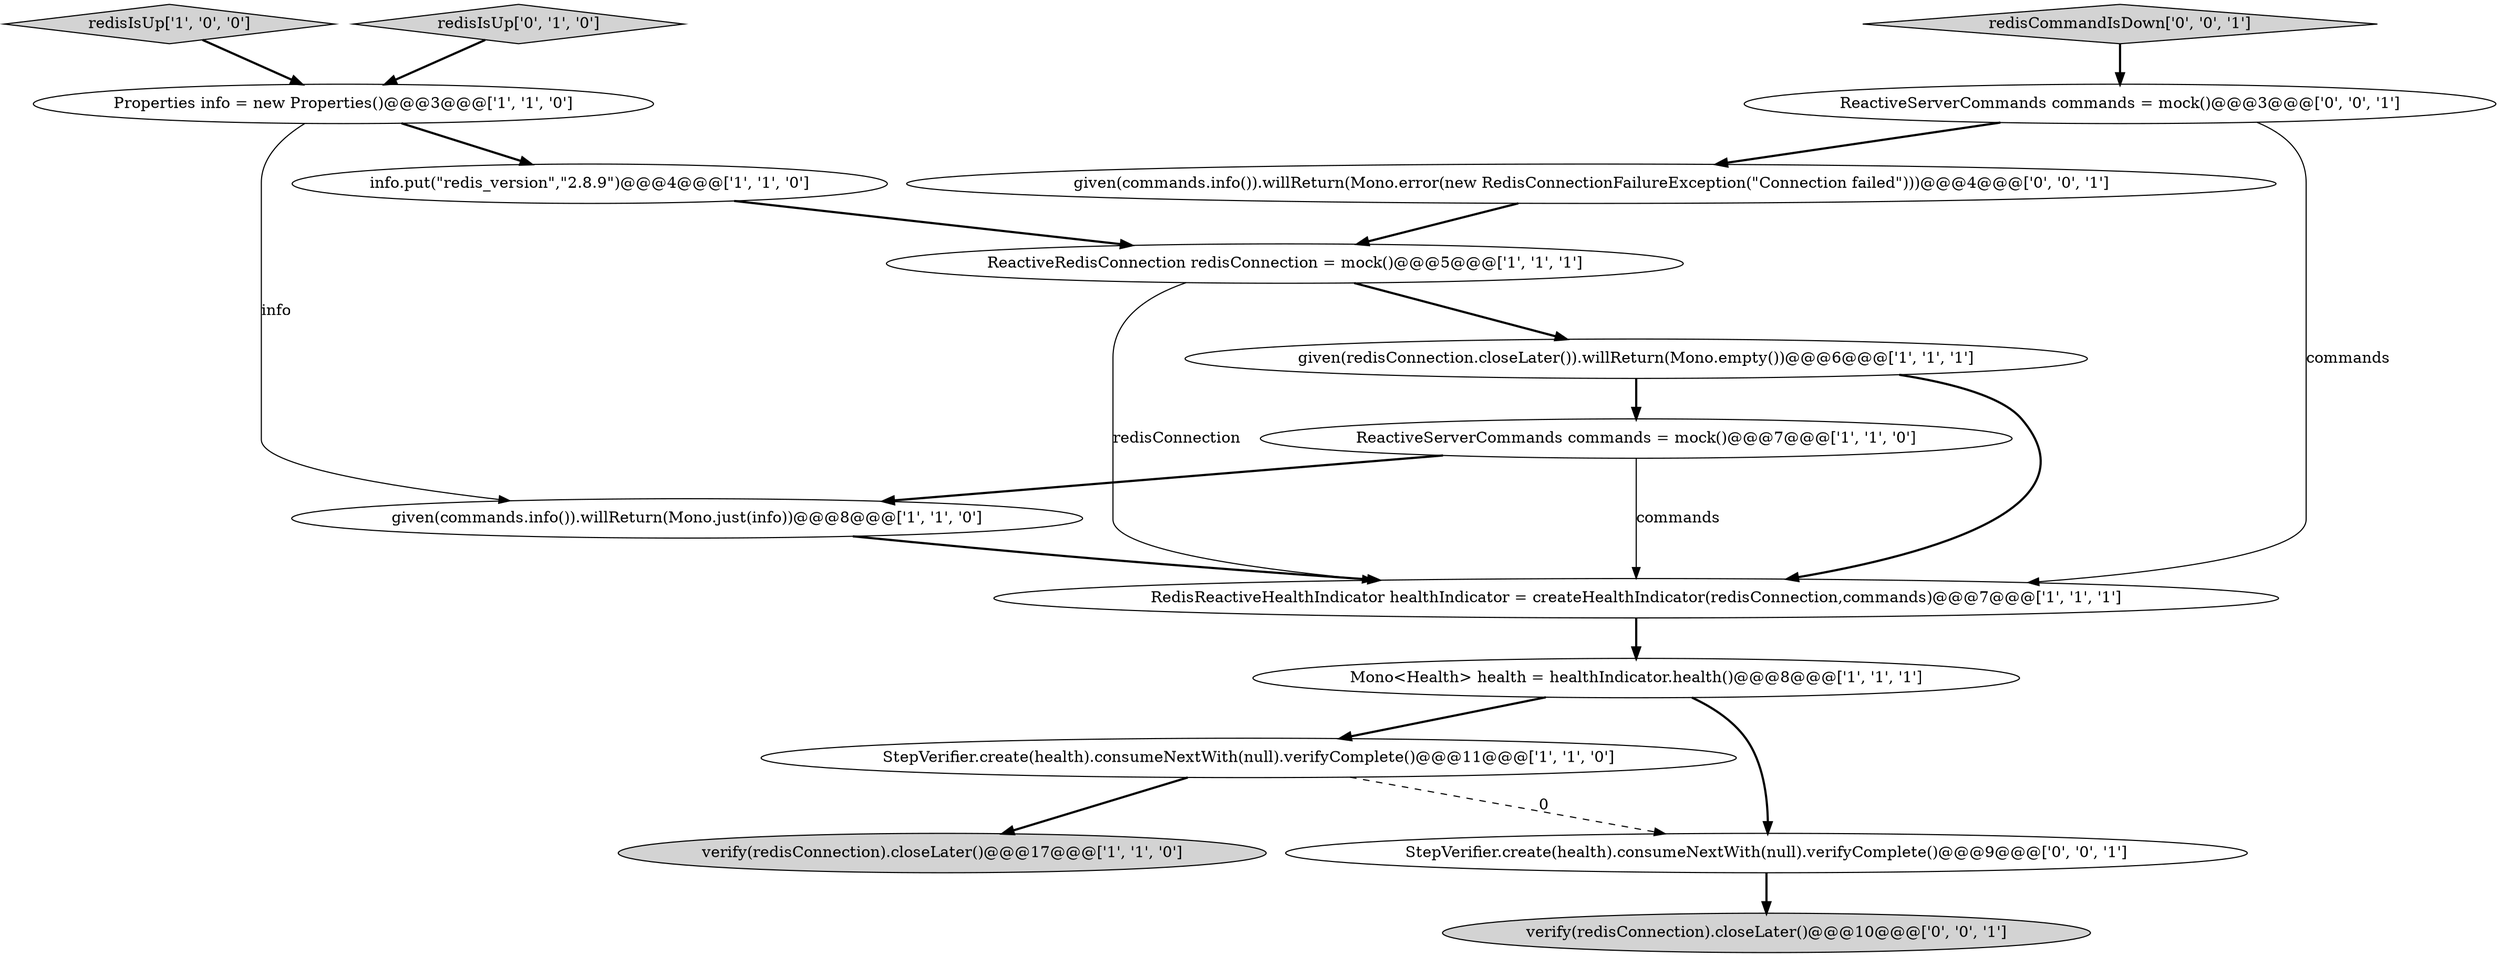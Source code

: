 digraph {
9 [style = filled, label = "Mono<Health> health = healthIndicator.health()@@@8@@@['1', '1', '1']", fillcolor = white, shape = ellipse image = "AAA0AAABBB1BBB"];
2 [style = filled, label = "info.put(\"redis_version\",\"2.8.9\")@@@4@@@['1', '1', '0']", fillcolor = white, shape = ellipse image = "AAA0AAABBB1BBB"];
3 [style = filled, label = "ReactiveRedisConnection redisConnection = mock()@@@5@@@['1', '1', '1']", fillcolor = white, shape = ellipse image = "AAA0AAABBB1BBB"];
5 [style = filled, label = "StepVerifier.create(health).consumeNextWith(null).verifyComplete()@@@11@@@['1', '1', '0']", fillcolor = white, shape = ellipse image = "AAA0AAABBB1BBB"];
7 [style = filled, label = "ReactiveServerCommands commands = mock()@@@7@@@['1', '1', '0']", fillcolor = white, shape = ellipse image = "AAA0AAABBB1BBB"];
14 [style = filled, label = "verify(redisConnection).closeLater()@@@10@@@['0', '0', '1']", fillcolor = lightgray, shape = ellipse image = "AAA0AAABBB3BBB"];
10 [style = filled, label = "verify(redisConnection).closeLater()@@@17@@@['1', '1', '0']", fillcolor = lightgray, shape = ellipse image = "AAA0AAABBB1BBB"];
12 [style = filled, label = "ReactiveServerCommands commands = mock()@@@3@@@['0', '0', '1']", fillcolor = white, shape = ellipse image = "AAA0AAABBB3BBB"];
1 [style = filled, label = "Properties info = new Properties()@@@3@@@['1', '1', '0']", fillcolor = white, shape = ellipse image = "AAA0AAABBB1BBB"];
8 [style = filled, label = "RedisReactiveHealthIndicator healthIndicator = createHealthIndicator(redisConnection,commands)@@@7@@@['1', '1', '1']", fillcolor = white, shape = ellipse image = "AAA0AAABBB1BBB"];
16 [style = filled, label = "redisCommandIsDown['0', '0', '1']", fillcolor = lightgray, shape = diamond image = "AAA0AAABBB3BBB"];
4 [style = filled, label = "redisIsUp['1', '0', '0']", fillcolor = lightgray, shape = diamond image = "AAA0AAABBB1BBB"];
15 [style = filled, label = "StepVerifier.create(health).consumeNextWith(null).verifyComplete()@@@9@@@['0', '0', '1']", fillcolor = white, shape = ellipse image = "AAA0AAABBB3BBB"];
6 [style = filled, label = "given(redisConnection.closeLater()).willReturn(Mono.empty())@@@6@@@['1', '1', '1']", fillcolor = white, shape = ellipse image = "AAA0AAABBB1BBB"];
13 [style = filled, label = "given(commands.info()).willReturn(Mono.error(new RedisConnectionFailureException(\"Connection failed\")))@@@4@@@['0', '0', '1']", fillcolor = white, shape = ellipse image = "AAA0AAABBB3BBB"];
11 [style = filled, label = "redisIsUp['0', '1', '0']", fillcolor = lightgray, shape = diamond image = "AAA0AAABBB2BBB"];
0 [style = filled, label = "given(commands.info()).willReturn(Mono.just(info))@@@8@@@['1', '1', '0']", fillcolor = white, shape = ellipse image = "AAA0AAABBB1BBB"];
5->10 [style = bold, label=""];
15->14 [style = bold, label=""];
3->8 [style = solid, label="redisConnection"];
11->1 [style = bold, label=""];
2->3 [style = bold, label=""];
3->6 [style = bold, label=""];
7->0 [style = bold, label=""];
12->13 [style = bold, label=""];
13->3 [style = bold, label=""];
9->15 [style = bold, label=""];
6->8 [style = bold, label=""];
0->8 [style = bold, label=""];
8->9 [style = bold, label=""];
9->5 [style = bold, label=""];
1->0 [style = solid, label="info"];
1->2 [style = bold, label=""];
4->1 [style = bold, label=""];
6->7 [style = bold, label=""];
5->15 [style = dashed, label="0"];
16->12 [style = bold, label=""];
12->8 [style = solid, label="commands"];
7->8 [style = solid, label="commands"];
}
